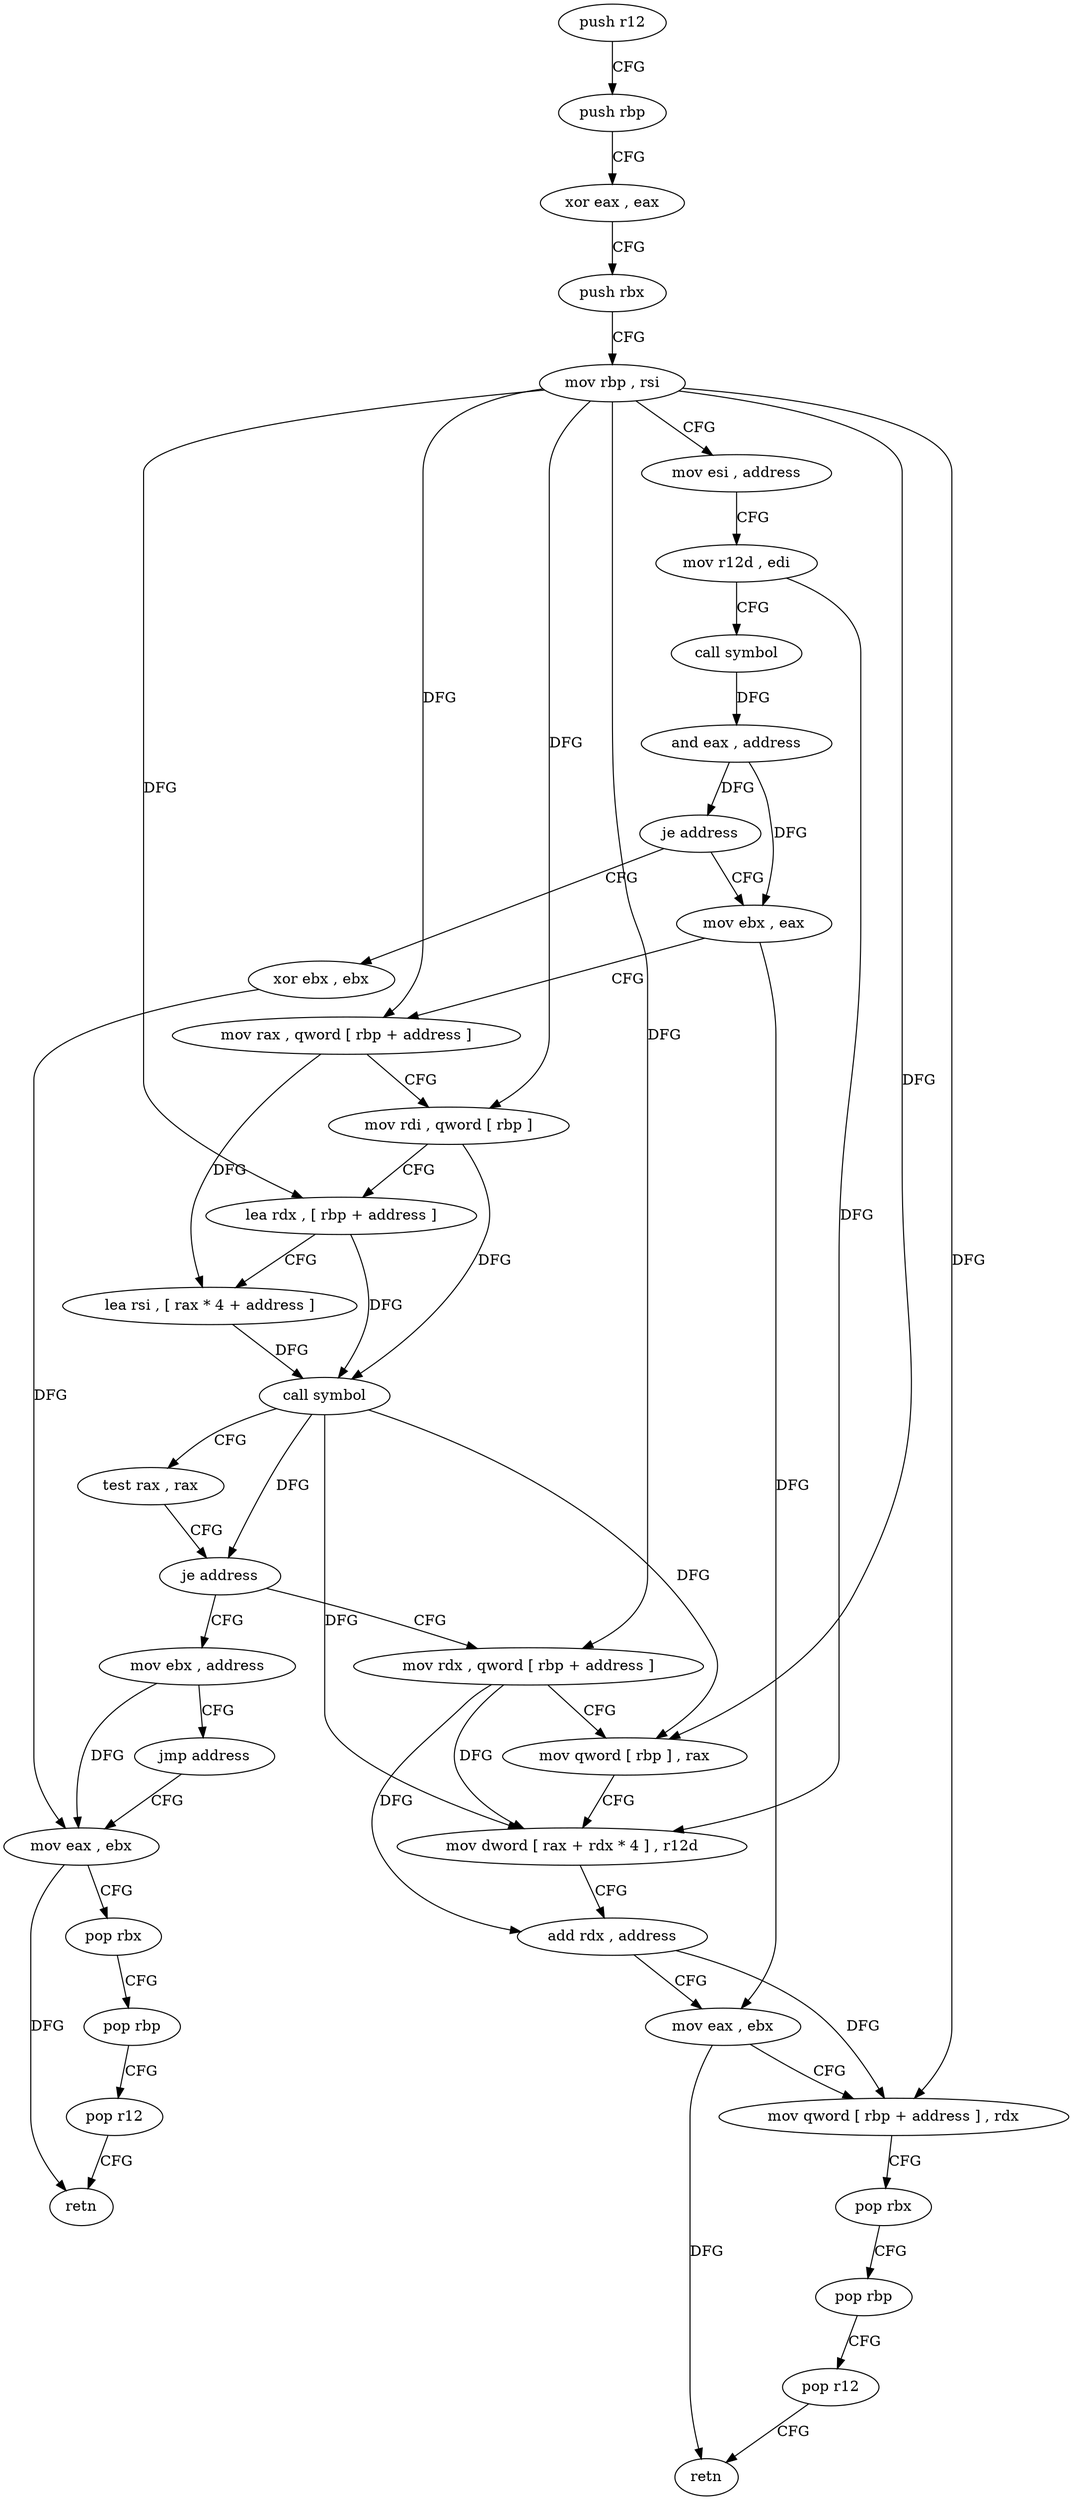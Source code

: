 digraph "func" {
"4261776" [label = "push r12" ]
"4261778" [label = "push rbp" ]
"4261779" [label = "xor eax , eax" ]
"4261781" [label = "push rbx" ]
"4261782" [label = "mov rbp , rsi" ]
"4261785" [label = "mov esi , address" ]
"4261790" [label = "mov r12d , edi" ]
"4261793" [label = "call symbol" ]
"4261798" [label = "and eax , address" ]
"4261801" [label = "je address" ]
"4261816" [label = "mov ebx , eax" ]
"4261803" [label = "xor ebx , ebx" ]
"4261818" [label = "mov rax , qword [ rbp + address ]" ]
"4261822" [label = "mov rdi , qword [ rbp ]" ]
"4261826" [label = "lea rdx , [ rbp + address ]" ]
"4261830" [label = "lea rsi , [ rax * 4 + address ]" ]
"4261838" [label = "call symbol" ]
"4261843" [label = "test rax , rax" ]
"4261846" [label = "je address" ]
"4261875" [label = "mov ebx , address" ]
"4261848" [label = "mov rdx , qword [ rbp + address ]" ]
"4261805" [label = "mov eax , ebx" ]
"4261880" [label = "jmp address" ]
"4261852" [label = "mov qword [ rbp ] , rax" ]
"4261856" [label = "mov dword [ rax + rdx * 4 ] , r12d" ]
"4261860" [label = "add rdx , address" ]
"4261864" [label = "mov eax , ebx" ]
"4261866" [label = "mov qword [ rbp + address ] , rdx" ]
"4261870" [label = "pop rbx" ]
"4261871" [label = "pop rbp" ]
"4261872" [label = "pop r12" ]
"4261874" [label = "retn" ]
"4261807" [label = "pop rbx" ]
"4261808" [label = "pop rbp" ]
"4261809" [label = "pop r12" ]
"4261811" [label = "retn" ]
"4261776" -> "4261778" [ label = "CFG" ]
"4261778" -> "4261779" [ label = "CFG" ]
"4261779" -> "4261781" [ label = "CFG" ]
"4261781" -> "4261782" [ label = "CFG" ]
"4261782" -> "4261785" [ label = "CFG" ]
"4261782" -> "4261818" [ label = "DFG" ]
"4261782" -> "4261822" [ label = "DFG" ]
"4261782" -> "4261826" [ label = "DFG" ]
"4261782" -> "4261848" [ label = "DFG" ]
"4261782" -> "4261852" [ label = "DFG" ]
"4261782" -> "4261866" [ label = "DFG" ]
"4261785" -> "4261790" [ label = "CFG" ]
"4261790" -> "4261793" [ label = "CFG" ]
"4261790" -> "4261856" [ label = "DFG" ]
"4261793" -> "4261798" [ label = "DFG" ]
"4261798" -> "4261801" [ label = "DFG" ]
"4261798" -> "4261816" [ label = "DFG" ]
"4261801" -> "4261816" [ label = "CFG" ]
"4261801" -> "4261803" [ label = "CFG" ]
"4261816" -> "4261818" [ label = "CFG" ]
"4261816" -> "4261864" [ label = "DFG" ]
"4261803" -> "4261805" [ label = "DFG" ]
"4261818" -> "4261822" [ label = "CFG" ]
"4261818" -> "4261830" [ label = "DFG" ]
"4261822" -> "4261826" [ label = "CFG" ]
"4261822" -> "4261838" [ label = "DFG" ]
"4261826" -> "4261830" [ label = "CFG" ]
"4261826" -> "4261838" [ label = "DFG" ]
"4261830" -> "4261838" [ label = "DFG" ]
"4261838" -> "4261843" [ label = "CFG" ]
"4261838" -> "4261846" [ label = "DFG" ]
"4261838" -> "4261852" [ label = "DFG" ]
"4261838" -> "4261856" [ label = "DFG" ]
"4261843" -> "4261846" [ label = "CFG" ]
"4261846" -> "4261875" [ label = "CFG" ]
"4261846" -> "4261848" [ label = "CFG" ]
"4261875" -> "4261880" [ label = "CFG" ]
"4261875" -> "4261805" [ label = "DFG" ]
"4261848" -> "4261852" [ label = "CFG" ]
"4261848" -> "4261856" [ label = "DFG" ]
"4261848" -> "4261860" [ label = "DFG" ]
"4261805" -> "4261807" [ label = "CFG" ]
"4261805" -> "4261811" [ label = "DFG" ]
"4261880" -> "4261805" [ label = "CFG" ]
"4261852" -> "4261856" [ label = "CFG" ]
"4261856" -> "4261860" [ label = "CFG" ]
"4261860" -> "4261864" [ label = "CFG" ]
"4261860" -> "4261866" [ label = "DFG" ]
"4261864" -> "4261866" [ label = "CFG" ]
"4261864" -> "4261874" [ label = "DFG" ]
"4261866" -> "4261870" [ label = "CFG" ]
"4261870" -> "4261871" [ label = "CFG" ]
"4261871" -> "4261872" [ label = "CFG" ]
"4261872" -> "4261874" [ label = "CFG" ]
"4261807" -> "4261808" [ label = "CFG" ]
"4261808" -> "4261809" [ label = "CFG" ]
"4261809" -> "4261811" [ label = "CFG" ]
}
